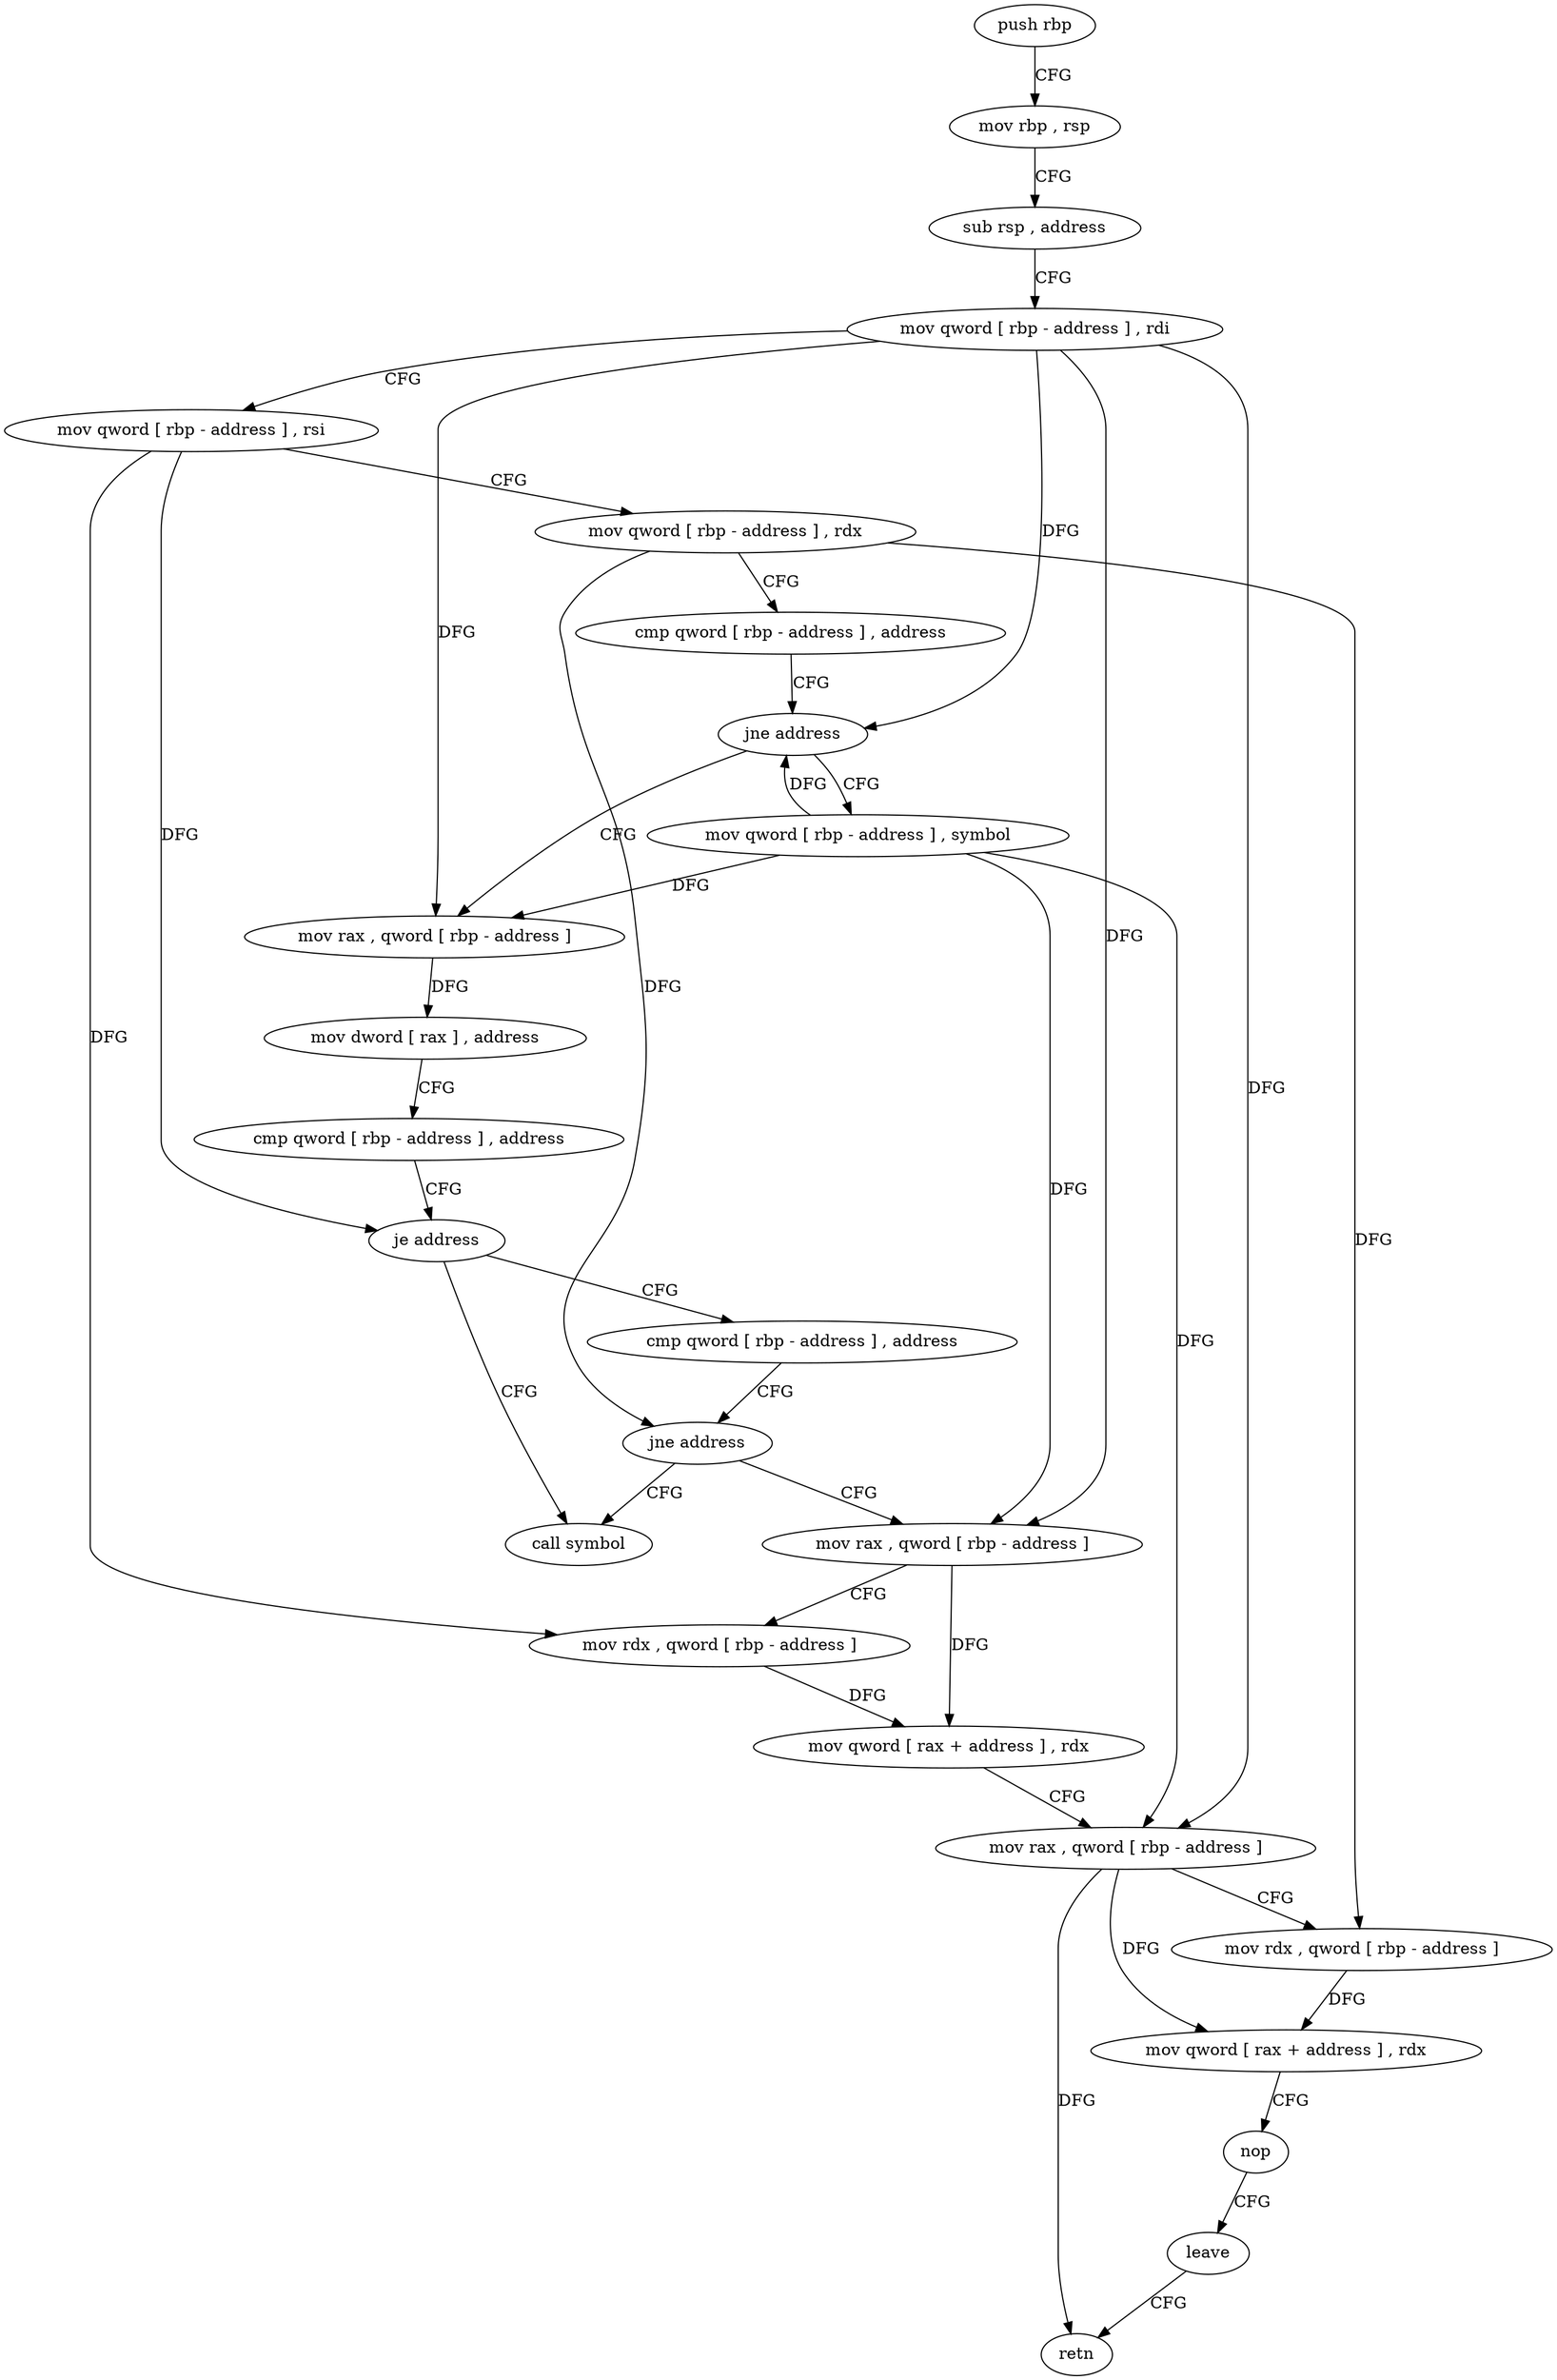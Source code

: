digraph "func" {
"4358246" [label = "push rbp" ]
"4358247" [label = "mov rbp , rsp" ]
"4358250" [label = "sub rsp , address" ]
"4358254" [label = "mov qword [ rbp - address ] , rdi" ]
"4358258" [label = "mov qword [ rbp - address ] , rsi" ]
"4358262" [label = "mov qword [ rbp - address ] , rdx" ]
"4358266" [label = "cmp qword [ rbp - address ] , address" ]
"4358271" [label = "jne address" ]
"4358281" [label = "mov rax , qword [ rbp - address ]" ]
"4358273" [label = "mov qword [ rbp - address ] , symbol" ]
"4358285" [label = "mov dword [ rax ] , address" ]
"4358291" [label = "cmp qword [ rbp - address ] , address" ]
"4358296" [label = "je address" ]
"4358305" [label = "call symbol" ]
"4358298" [label = "cmp qword [ rbp - address ] , address" ]
"4358303" [label = "jne address" ]
"4358310" [label = "mov rax , qword [ rbp - address ]" ]
"4358314" [label = "mov rdx , qword [ rbp - address ]" ]
"4358318" [label = "mov qword [ rax + address ] , rdx" ]
"4358322" [label = "mov rax , qword [ rbp - address ]" ]
"4358326" [label = "mov rdx , qword [ rbp - address ]" ]
"4358330" [label = "mov qword [ rax + address ] , rdx" ]
"4358334" [label = "nop" ]
"4358335" [label = "leave" ]
"4358336" [label = "retn" ]
"4358246" -> "4358247" [ label = "CFG" ]
"4358247" -> "4358250" [ label = "CFG" ]
"4358250" -> "4358254" [ label = "CFG" ]
"4358254" -> "4358258" [ label = "CFG" ]
"4358254" -> "4358271" [ label = "DFG" ]
"4358254" -> "4358281" [ label = "DFG" ]
"4358254" -> "4358310" [ label = "DFG" ]
"4358254" -> "4358322" [ label = "DFG" ]
"4358258" -> "4358262" [ label = "CFG" ]
"4358258" -> "4358296" [ label = "DFG" ]
"4358258" -> "4358314" [ label = "DFG" ]
"4358262" -> "4358266" [ label = "CFG" ]
"4358262" -> "4358303" [ label = "DFG" ]
"4358262" -> "4358326" [ label = "DFG" ]
"4358266" -> "4358271" [ label = "CFG" ]
"4358271" -> "4358281" [ label = "CFG" ]
"4358271" -> "4358273" [ label = "CFG" ]
"4358281" -> "4358285" [ label = "DFG" ]
"4358273" -> "4358281" [ label = "DFG" ]
"4358273" -> "4358271" [ label = "DFG" ]
"4358273" -> "4358310" [ label = "DFG" ]
"4358273" -> "4358322" [ label = "DFG" ]
"4358285" -> "4358291" [ label = "CFG" ]
"4358291" -> "4358296" [ label = "CFG" ]
"4358296" -> "4358305" [ label = "CFG" ]
"4358296" -> "4358298" [ label = "CFG" ]
"4358298" -> "4358303" [ label = "CFG" ]
"4358303" -> "4358310" [ label = "CFG" ]
"4358303" -> "4358305" [ label = "CFG" ]
"4358310" -> "4358314" [ label = "CFG" ]
"4358310" -> "4358318" [ label = "DFG" ]
"4358314" -> "4358318" [ label = "DFG" ]
"4358318" -> "4358322" [ label = "CFG" ]
"4358322" -> "4358326" [ label = "CFG" ]
"4358322" -> "4358330" [ label = "DFG" ]
"4358322" -> "4358336" [ label = "DFG" ]
"4358326" -> "4358330" [ label = "DFG" ]
"4358330" -> "4358334" [ label = "CFG" ]
"4358334" -> "4358335" [ label = "CFG" ]
"4358335" -> "4358336" [ label = "CFG" ]
}
